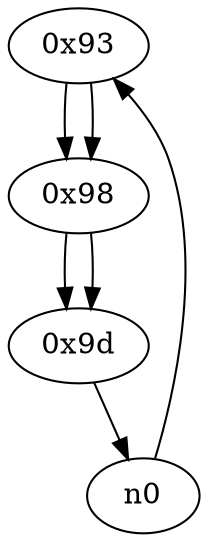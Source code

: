 digraph G{
/* nodes */
/* Start Freq.: 241536 */
/* entry: 0x93  */
  n1 [label="0x93"]
  n2 [label="0x98"]
  n3 [label="0x9d"]
/* edges */
n1 -> n2;
n0 -> n1;
n2 -> n3;
n1 -> n2;
n3 -> n0;
n2 -> n3;
}
